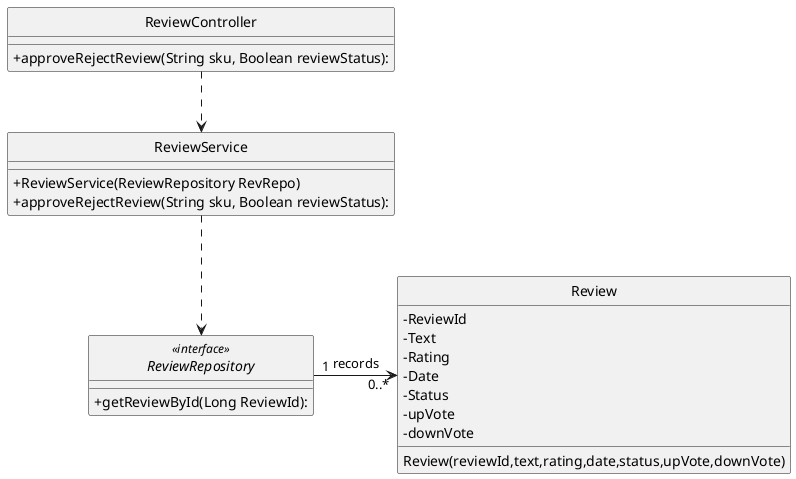 @startuml
'https://plantuml.com/sequence-diagram

hide circle
skinparam classAttributeIconSize 0

class ReviewController {
    +approveRejectReview(String sku, Boolean reviewStatus):
}


class ReviewService {
+ ReviewService(ReviewRepository RevRepo)
+ approveRejectReview(String sku, Boolean reviewStatus):
}

interface ReviewRepository <<interface>> {
+ getReviewById(Long ReviewId):
}


class Review{
    -ReviewId
    -Text
    -Rating
    -Date
    -Status
    -upVote
    -downVote
   Review(reviewId,text,rating,date,status,upVote,downVote)
}


ReviewRepository "1" -right-> "0..*" Review:  records
ReviewController ..> ReviewService
ReviewService ..> ReviewRepository
@enduml
